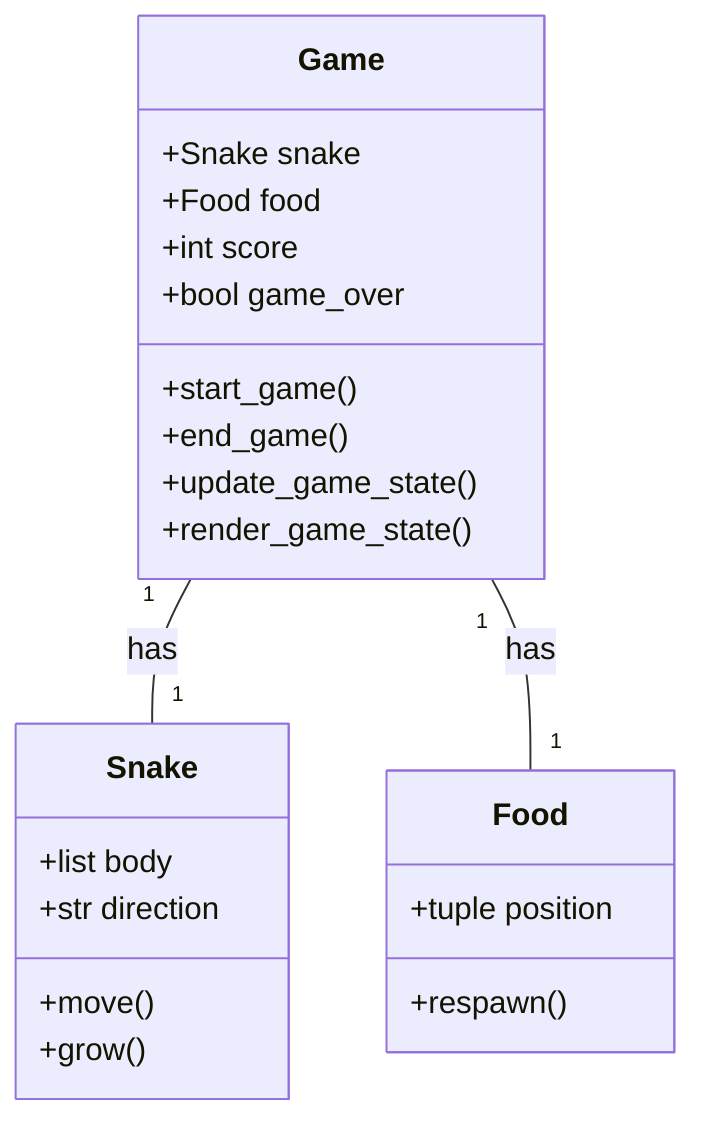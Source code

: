 classDiagram
    class Snake{
        +list body
        +str direction
        +move()
        +grow()
    }
    class Food{
        +tuple position
        +respawn()
    }
    class Game{
        +Snake snake
        +Food food
        +int score
        +bool game_over
        +start_game()
        +end_game()
        +update_game_state()
        +render_game_state()
    }
    Game "1" -- "1" Snake: has
    Game "1" -- "1" Food: has